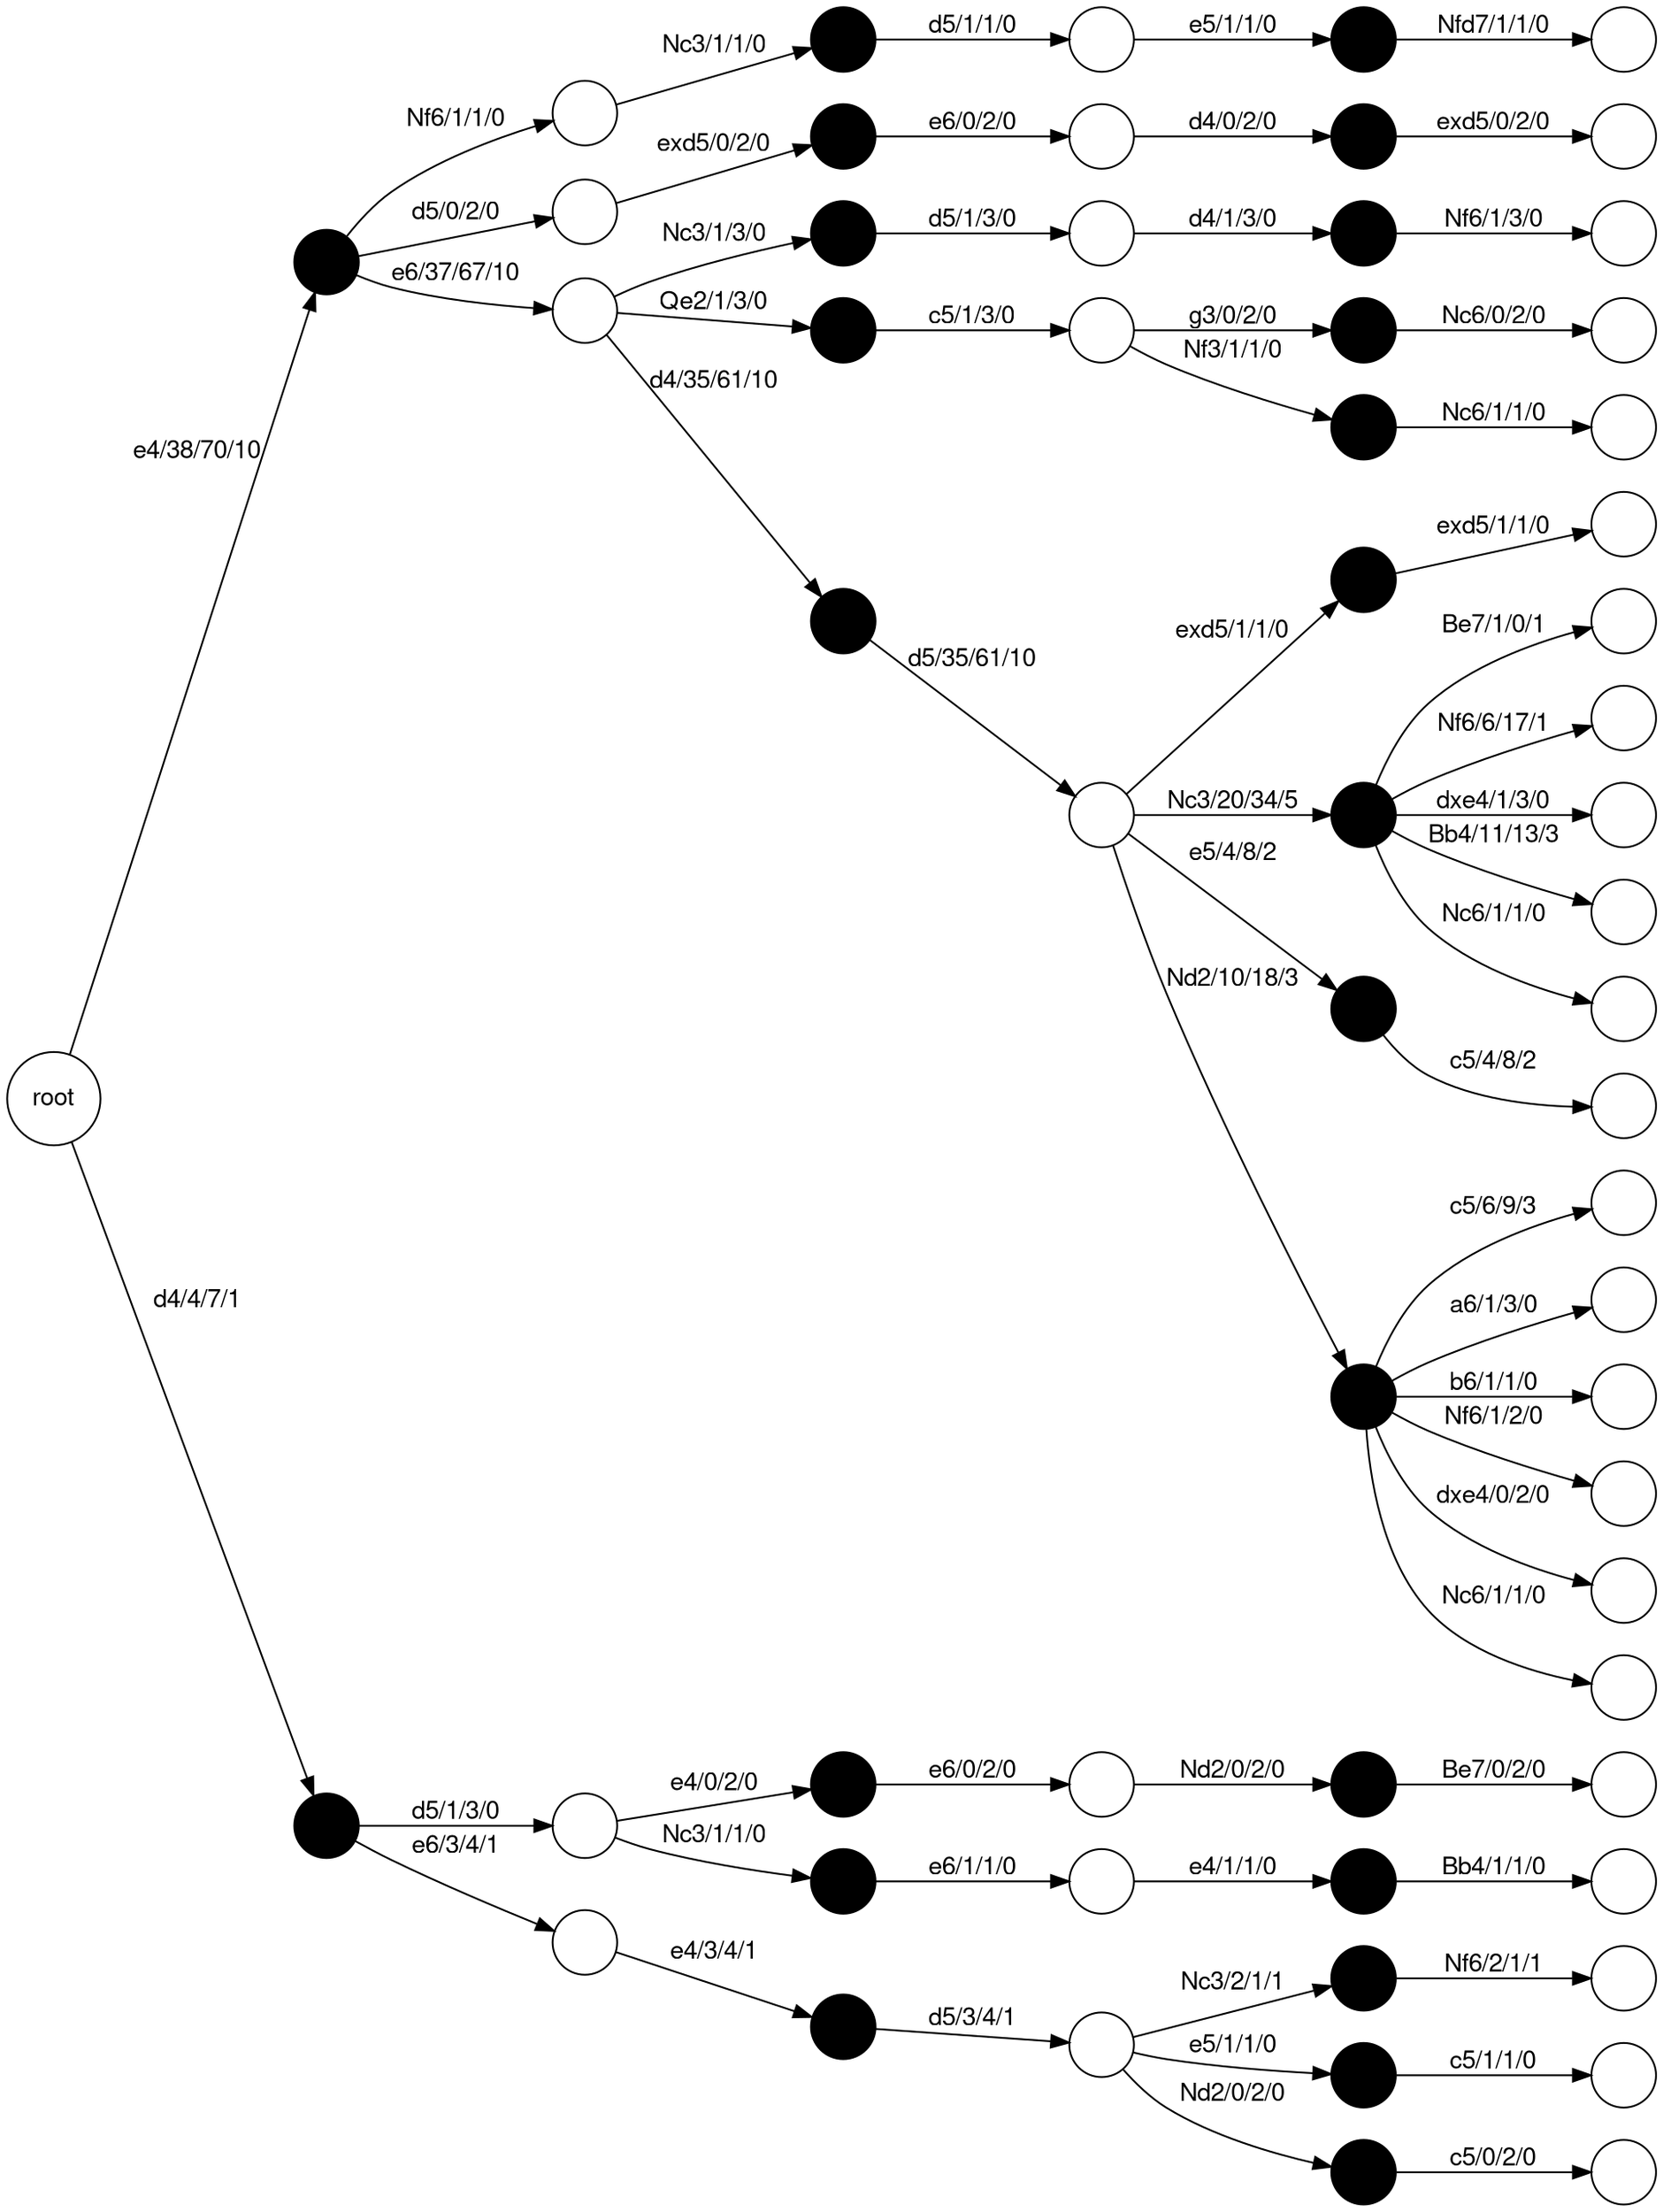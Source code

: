 digraph g {
fontname="Helvetica,Arial,sans-serif"
node [fontname="Helvetica,Arial,sans-serif" filledcolor = "white" label = "" style = "filled" shape = "circle" ]
edge [fontname="Helvetica,Arial,sans-serif"]
graph [fontsize=30 labelloc="t" label="" splines=true overlap=false rankdir = "LR"];
ratio = auto;
"rootW704D1600L296_ijepbopsqizh" [style = "filled" fillcolor = "white" label = "root"];
"e4W38D70L10_pZXqphlsoHqKMr" [style = "filled" fillcolor = "black"];
rootW704D1600L296_ijepbopsqizh -> e4W38D70L10_pZXqphlsoHqKMr [label = "e4/38/70/10"];
"d4W4D7L1_VTJyZpbqXvtFZlHD" [style = "filled" fillcolor = "black"];
rootW704D1600L296_ijepbopsqizh -> d4W4D7L1_VTJyZpbqXvtFZlHD [label = "d4/4/7/1"];
"Nf6W1D1L0_rPbZOyXGvxlECQuyNdKZ" [style = "filled" fillcolor = "white"];
e4W38D70L10_pZXqphlsoHqKMr -> Nf6W1D1L0_rPbZOyXGvxlECQuyNdKZ [label = "Nf6/1/1/0"];
"d5W0D2L0_xHyCCxgSNV" [style = "filled" fillcolor = "white"];
e4W38D70L10_pZXqphlsoHqKMr -> d5W0D2L0_xHyCCxgSNV [label = "d5/0/2/0"];
"e6W37D67L10_BAYdjvDDzHbpQwTEss" [style = "filled" fillcolor = "white"];
e4W38D70L10_pZXqphlsoHqKMr -> e6W37D67L10_BAYdjvDDzHbpQwTEss [label = "e6/37/67/10"];
"d5W1D3L0_gDGeMsAsHcjQgV" [style = "filled" fillcolor = "white"];
d4W4D7L1_VTJyZpbqXvtFZlHD -> d5W1D3L0_gDGeMsAsHcjQgV [label = "d5/1/3/0"];
"e6W3D4L1_uGZBdKeFxqN" [style = "filled" fillcolor = "white"];
d4W4D7L1_VTJyZpbqXvtFZlHD -> e6W3D4L1_uGZBdKeFxqN [label = "e6/3/4/1"];
"Nc3W1D1L0_bcyobfmtKM" [style = "filled" fillcolor = "black"];
Nf6W1D1L0_rPbZOyXGvxlECQuyNdKZ -> Nc3W1D1L0_bcyobfmtKM [label = "Nc3/1/1/0"];
"exd5W0D2L0_StDeTXoAmVKHKANQ" [style = "filled" fillcolor = "black"];
d5W0D2L0_xHyCCxgSNV -> exd5W0D2L0_StDeTXoAmVKHKANQ [label = "exd5/0/2/0"];
"Nc3W1D3L0_XAklSgPooYDZwCnKcg" [style = "filled" fillcolor = "black"];
e6W37D67L10_BAYdjvDDzHbpQwTEss -> Nc3W1D3L0_XAklSgPooYDZwCnKcg [label = "Nc3/1/3/0"];
"Qe2W1D3L0_getLwGCDFBjvqu" [style = "filled" fillcolor = "black"];
e6W37D67L10_BAYdjvDDzHbpQwTEss -> Qe2W1D3L0_getLwGCDFBjvqu [label = "Qe2/1/3/0"];
"d4W35D61L10_xMkwCJJszJmeQU" [style = "filled" fillcolor = "black"];
e6W37D67L10_BAYdjvDDzHbpQwTEss -> d4W35D61L10_xMkwCJJszJmeQU [label = "d4/35/61/10"];
"e4W0D2L0_bUugYFwpaoOUfIWUSZvT" [style = "filled" fillcolor = "black"];
d5W1D3L0_gDGeMsAsHcjQgV -> e4W0D2L0_bUugYFwpaoOUfIWUSZvT [label = "e4/0/2/0"];
"Nc3W1D1L0_wbPMtUqNlEgp" [style = "filled" fillcolor = "black"];
d5W1D3L0_gDGeMsAsHcjQgV -> Nc3W1D1L0_wbPMtUqNlEgp [label = "Nc3/1/1/0"];
"e4W3D4L1_KkbCIpKmYj" [style = "filled" fillcolor = "black"];
e6W3D4L1_uGZBdKeFxqN -> e4W3D4L1_KkbCIpKmYj [label = "e4/3/4/1"];
"d5W1D1L0_fLWqyzPvdgfZLVkfaGVp" [style = "filled" fillcolor = "white"];
Nc3W1D1L0_bcyobfmtKM -> d5W1D1L0_fLWqyzPvdgfZLVkfaGVp [label = "d5/1/1/0"];
"e6W0D2L0_bdaWgdbFydK" [style = "filled" fillcolor = "white"];
exd5W0D2L0_StDeTXoAmVKHKANQ -> e6W0D2L0_bdaWgdbFydK [label = "e6/0/2/0"];
"d5W1D3L0_ZnqEcjhfmDLQ" [style = "filled" fillcolor = "white"];
Nc3W1D3L0_XAklSgPooYDZwCnKcg -> d5W1D3L0_ZnqEcjhfmDLQ [label = "d5/1/3/0"];
"c5W1D3L0_lbUjfGTeVsajayzKBbfk" [style = "filled" fillcolor = "white"];
Qe2W1D3L0_getLwGCDFBjvqu -> c5W1D3L0_lbUjfGTeVsajayzKBbfk [label = "c5/1/3/0"];
"d5W35D61L10_SeWPCpUBAin" [style = "filled" fillcolor = "white"];
d4W35D61L10_xMkwCJJszJmeQU -> d5W35D61L10_SeWPCpUBAin [label = "d5/35/61/10"];
"e6W0D2L0_VzqruiiaqZjKyW" [style = "filled" fillcolor = "white"];
e4W0D2L0_bUugYFwpaoOUfIWUSZvT -> e6W0D2L0_VzqruiiaqZjKyW [label = "e6/0/2/0"];
"e6W1D1L0_PVgDdSheubsFFWMdwB" [style = "filled" fillcolor = "white"];
Nc3W1D1L0_wbPMtUqNlEgp -> e6W1D1L0_PVgDdSheubsFFWMdwB [label = "e6/1/1/0"];
"d5W3D4L1_SjaycrZEmJs" [style = "filled" fillcolor = "white"];
e4W3D4L1_KkbCIpKmYj -> d5W3D4L1_SjaycrZEmJs [label = "d5/3/4/1"];
"e5W1D1L0_uqmStkfKVtzyOM" [style = "filled" fillcolor = "black"];
d5W1D1L0_fLWqyzPvdgfZLVkfaGVp -> e5W1D1L0_uqmStkfKVtzyOM [label = "e5/1/1/0"];
"d4W0D2L0_SldkkHOCgb" [style = "filled" fillcolor = "black"];
e6W0D2L0_bdaWgdbFydK -> d4W0D2L0_SldkkHOCgb [label = "d4/0/2/0"];
"d4W1D3L0_QOPChxJLbL" [style = "filled" fillcolor = "black"];
d5W1D3L0_ZnqEcjhfmDLQ -> d4W1D3L0_QOPChxJLbL [label = "d4/1/3/0"];
"g3W0D2L0_HjNjBkYdNk" [style = "filled" fillcolor = "black"];
c5W1D3L0_lbUjfGTeVsajayzKBbfk -> g3W0D2L0_HjNjBkYdNk [label = "g3/0/2/0"];
"Nf3W1D1L0_vQbYojIDDrcAEyaQ" [style = "filled" fillcolor = "black"];
c5W1D3L0_lbUjfGTeVsajayzKBbfk -> Nf3W1D1L0_vQbYojIDDrcAEyaQ [label = "Nf3/1/1/0"];
"exd5W1D1L0_vkuqiFnIBzr" [style = "filled" fillcolor = "black"];
d5W35D61L10_SeWPCpUBAin -> exd5W1D1L0_vkuqiFnIBzr [label = "exd5/1/1/0"];
"Nc3W20D34L5_qsGBCRUevdFyvR" [style = "filled" fillcolor = "black"];
d5W35D61L10_SeWPCpUBAin -> Nc3W20D34L5_qsGBCRUevdFyvR [label = "Nc3/20/34/5"];
"e5W4D8L2_wuOnpHwQVql" [style = "filled" fillcolor = "black"];
d5W35D61L10_SeWPCpUBAin -> e5W4D8L2_wuOnpHwQVql [label = "e5/4/8/2"];
"Nd2W10D18L3_jffOFqdWpjzhTYP" [style = "filled" fillcolor = "black"];
d5W35D61L10_SeWPCpUBAin -> Nd2W10D18L3_jffOFqdWpjzhTYP [label = "Nd2/10/18/3"];
"Nd2W0D2L0_ALLFtuOxLAVkTbRCP" [style = "filled" fillcolor = "black"];
e6W0D2L0_VzqruiiaqZjKyW -> Nd2W0D2L0_ALLFtuOxLAVkTbRCP [label = "Nd2/0/2/0"];
"e4W1D1L0_WaIhKKShNPn" [style = "filled" fillcolor = "black"];
e6W1D1L0_PVgDdSheubsFFWMdwB -> e4W1D1L0_WaIhKKShNPn [label = "e4/1/1/0"];
"Nc3W2D1L1_gmMsvhLkQigbG" [style = "filled" fillcolor = "black"];
d5W3D4L1_SjaycrZEmJs -> Nc3W2D1L1_gmMsvhLkQigbG [label = "Nc3/2/1/1"];
"e5W1D1L0_MThUNrFAmzDOi" [style = "filled" fillcolor = "black"];
d5W3D4L1_SjaycrZEmJs -> e5W1D1L0_MThUNrFAmzDOi [label = "e5/1/1/0"];
"Nd2W0D2L0_nCUJPZooEsNpK" [style = "filled" fillcolor = "black"];
d5W3D4L1_SjaycrZEmJs -> Nd2W0D2L0_nCUJPZooEsNpK [label = "Nd2/0/2/0"];
"Nfd7W1D1L0_CPlbsGLQJhnmbBvPQaa" [style = "filled" fillcolor = "white"];
e5W1D1L0_uqmStkfKVtzyOM -> Nfd7W1D1L0_CPlbsGLQJhnmbBvPQaa [label = "Nfd7/1/1/0"];
"exd5W0D2L0_vuneNRHbuxKGfWGX" [style = "filled" fillcolor = "white"];
d4W0D2L0_SldkkHOCgb -> exd5W0D2L0_vuneNRHbuxKGfWGX [label = "exd5/0/2/0"];
"Nf6W1D3L0_QBfKinYqkV" [style = "filled" fillcolor = "white"];
d4W1D3L0_QOPChxJLbL -> Nf6W1D3L0_QBfKinYqkV [label = "Nf6/1/3/0"];
"Nc6W0D2L0_SBitrkPonmWCHOgqq" [style = "filled" fillcolor = "white"];
g3W0D2L0_HjNjBkYdNk -> Nc6W0D2L0_SBitrkPonmWCHOgqq [label = "Nc6/0/2/0"];
"Nc6W1D1L0_xedvETyjxvpbvXTQ" [style = "filled" fillcolor = "white"];
Nf3W1D1L0_vQbYojIDDrcAEyaQ -> Nc6W1D1L0_xedvETyjxvpbvXTQ [label = "Nc6/1/1/0"];
"exd5W1D1L0_jobbxABbNykkDlD" [style = "filled" fillcolor = "white"];
exd5W1D1L0_vkuqiFnIBzr -> exd5W1D1L0_jobbxABbNykkDlD [label = "exd5/1/1/0"];
"Be7W1D0L1_mRxXLhUxNjyLDOxRSVT" [style = "filled" fillcolor = "white"];
Nc3W20D34L5_qsGBCRUevdFyvR -> Be7W1D0L1_mRxXLhUxNjyLDOxRSVT [label = "Be7/1/0/1"];
"Nf6W6D17L1_QTZCQvGqcp" [style = "filled" fillcolor = "white"];
Nc3W20D34L5_qsGBCRUevdFyvR -> Nf6W6D17L1_QTZCQvGqcp [label = "Nf6/6/17/1"];
"dxe4W1D3L0_ZtlrTXiPst" [style = "filled" fillcolor = "white"];
Nc3W20D34L5_qsGBCRUevdFyvR -> dxe4W1D3L0_ZtlrTXiPst [label = "dxe4/1/3/0"];
"Bb4W11D13L3_phEvhjUCjxo" [style = "filled" fillcolor = "white"];
Nc3W20D34L5_qsGBCRUevdFyvR -> Bb4W11D13L3_phEvhjUCjxo [label = "Bb4/11/13/3"];
"Nc6W1D1L0_LmsrZJpTEuHr" [style = "filled" fillcolor = "white"];
Nc3W20D34L5_qsGBCRUevdFyvR -> Nc6W1D1L0_LmsrZJpTEuHr [label = "Nc6/1/1/0"];
"c5W4D8L2_aPgDuXYLDNrWhJTsI" [style = "filled" fillcolor = "white"];
e5W4D8L2_wuOnpHwQVql -> c5W4D8L2_aPgDuXYLDNrWhJTsI [label = "c5/4/8/2"];
"c5W6D9L3_AIQOyKSeynfgHAbgTgpH" [style = "filled" fillcolor = "white"];
Nd2W10D18L3_jffOFqdWpjzhTYP -> c5W6D9L3_AIQOyKSeynfgHAbgTgpH [label = "c5/6/9/3"];
"a6W1D3L0_IHGSPvvVLwqwf" [style = "filled" fillcolor = "white"];
Nd2W10D18L3_jffOFqdWpjzhTYP -> a6W1D3L0_IHGSPvvVLwqwf [label = "a6/1/3/0"];
"b6W1D1L0_NdZOthFDDnXVjEjlluS" [style = "filled" fillcolor = "white"];
Nd2W10D18L3_jffOFqdWpjzhTYP -> b6W1D1L0_NdZOthFDDnXVjEjlluS [label = "b6/1/1/0"];
"Nf6W1D2L0_bxCJzvCeePnefvj" [style = "filled" fillcolor = "white"];
Nd2W10D18L3_jffOFqdWpjzhTYP -> Nf6W1D2L0_bxCJzvCeePnefvj [label = "Nf6/1/2/0"];
"dxe4W0D2L0_InZjEqAWMMIEcMhMgS" [style = "filled" fillcolor = "white"];
Nd2W10D18L3_jffOFqdWpjzhTYP -> dxe4W0D2L0_InZjEqAWMMIEcMhMgS [label = "dxe4/0/2/0"];
"Nc6W1D1L0_bzffFglAdpVSHXWm" [style = "filled" fillcolor = "white"];
Nd2W10D18L3_jffOFqdWpjzhTYP -> Nc6W1D1L0_bzffFglAdpVSHXWm [label = "Nc6/1/1/0"];
"Be7W0D2L0_jiuACpYzlmTIiHoD" [style = "filled" fillcolor = "white"];
Nd2W0D2L0_ALLFtuOxLAVkTbRCP -> Be7W0D2L0_jiuACpYzlmTIiHoD [label = "Be7/0/2/0"];
"Bb4W1D1L0_SbywIzCeHaEAdelLvVR" [style = "filled" fillcolor = "white"];
e4W1D1L0_WaIhKKShNPn -> Bb4W1D1L0_SbywIzCeHaEAdelLvVR [label = "Bb4/1/1/0"];
"Nf6W2D1L1_TvpKIgDtDfAA" [style = "filled" fillcolor = "white"];
Nc3W2D1L1_gmMsvhLkQigbG -> Nf6W2D1L1_TvpKIgDtDfAA [label = "Nf6/2/1/1"];
"c5W1D1L0_WiQWorsLrDHcOR" [style = "filled" fillcolor = "white"];
e5W1D1L0_MThUNrFAmzDOi -> c5W1D1L0_WiQWorsLrDHcOR [label = "c5/1/1/0"];
"c5W0D2L0_tCcHoLOZABwuK" [style = "filled" fillcolor = "white"];
Nd2W0D2L0_nCUJPZooEsNpK -> c5W0D2L0_tCcHoLOZABwuK [label = "c5/0/2/0"];

}